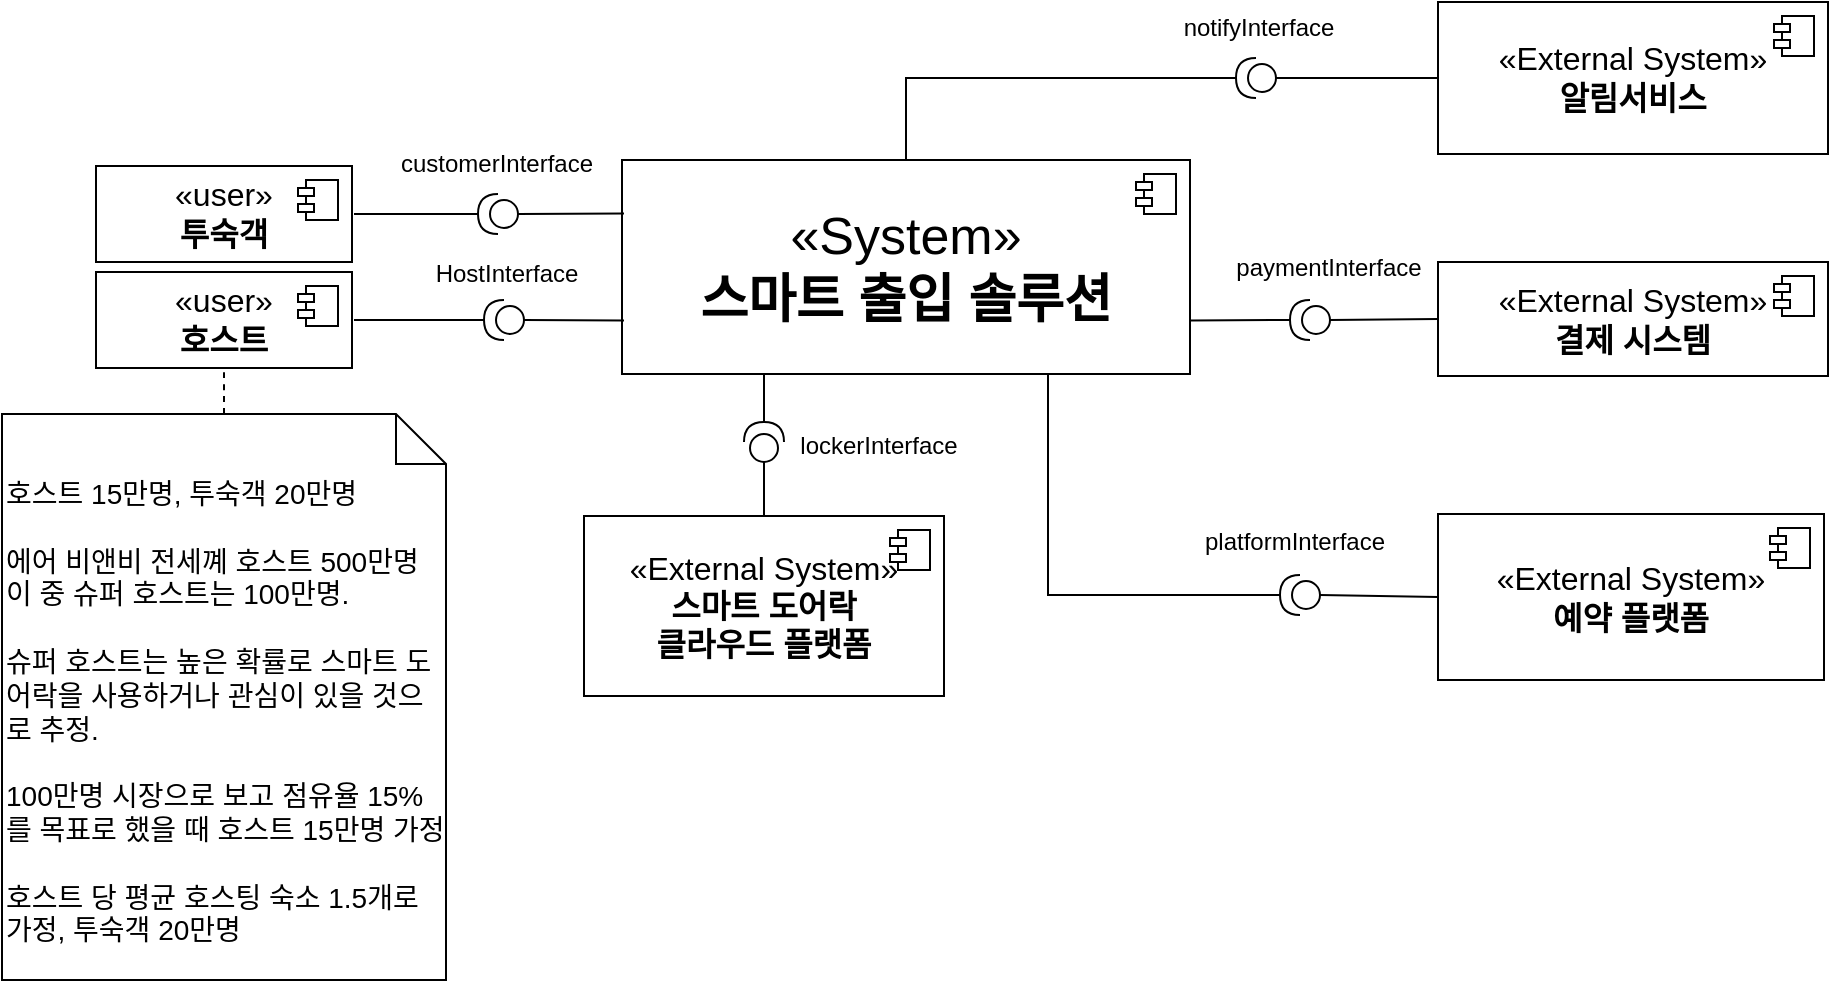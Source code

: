 <mxfile version="28.2.5">
  <diagram name="SystemContext" id="e7b-GWR40l3FWDP6B04L">
    <mxGraphModel dx="2375" dy="1430" grid="0" gridSize="10" guides="1" tooltips="1" connect="1" arrows="1" fold="1" page="0" pageScale="1" pageWidth="827" pageHeight="1169" math="0" shadow="0">
      <root>
        <mxCell id="0" />
        <mxCell id="1" parent="0" />
        <mxCell id="qy6vEbNy7jpCNFTo5P8R-1" value="«user»&lt;br&gt;&lt;b&gt;호스트&lt;/b&gt;" style="html=1;dropTarget=0;whiteSpace=wrap;fontSize=16;" vertex="1" parent="1">
          <mxGeometry x="-192" y="78" width="128" height="48" as="geometry" />
        </mxCell>
        <mxCell id="qy6vEbNy7jpCNFTo5P8R-2" value="" style="shape=module;jettyWidth=8;jettyHeight=4;fontSize=16;" vertex="1" parent="qy6vEbNy7jpCNFTo5P8R-1">
          <mxGeometry x="1" width="20" height="20" relative="1" as="geometry">
            <mxPoint x="-27" y="7" as="offset" />
          </mxGeometry>
        </mxCell>
        <mxCell id="qy6vEbNy7jpCNFTo5P8R-3" value="«External System»&lt;br&gt;&lt;b&gt;스마트 도어락&lt;/b&gt;&lt;div&gt;&lt;b&gt;클라우드 플랫폼&lt;/b&gt;&lt;/div&gt;" style="html=1;dropTarget=0;whiteSpace=wrap;fontSize=16;" vertex="1" parent="1">
          <mxGeometry x="52" y="200" width="180" height="90" as="geometry" />
        </mxCell>
        <mxCell id="qy6vEbNy7jpCNFTo5P8R-4" value="" style="shape=module;jettyWidth=8;jettyHeight=4;fontSize=16;" vertex="1" parent="qy6vEbNy7jpCNFTo5P8R-3">
          <mxGeometry x="1" width="20" height="20" relative="1" as="geometry">
            <mxPoint x="-27" y="7" as="offset" />
          </mxGeometry>
        </mxCell>
        <mxCell id="qy6vEbNy7jpCNFTo5P8R-5" value="«System»&lt;br&gt;&lt;b&gt;스마트 출입 솔루션&lt;/b&gt;" style="html=1;dropTarget=0;whiteSpace=wrap;fontSize=26;" vertex="1" parent="1">
          <mxGeometry x="71" y="22" width="284" height="107" as="geometry" />
        </mxCell>
        <mxCell id="qy6vEbNy7jpCNFTo5P8R-6" value="" style="shape=module;jettyWidth=8;jettyHeight=4;" vertex="1" parent="qy6vEbNy7jpCNFTo5P8R-5">
          <mxGeometry x="1" width="20" height="20" relative="1" as="geometry">
            <mxPoint x="-27" y="7" as="offset" />
          </mxGeometry>
        </mxCell>
        <mxCell id="qy6vEbNy7jpCNFTo5P8R-9" value="«External System»&lt;br&gt;&lt;b&gt;결제 시스템&lt;/b&gt;" style="html=1;dropTarget=0;whiteSpace=wrap;fontSize=16;" vertex="1" parent="1">
          <mxGeometry x="479" y="73" width="195" height="57" as="geometry" />
        </mxCell>
        <mxCell id="qy6vEbNy7jpCNFTo5P8R-10" value="" style="shape=module;jettyWidth=8;jettyHeight=4;fontSize=16;" vertex="1" parent="qy6vEbNy7jpCNFTo5P8R-9">
          <mxGeometry x="1" width="20" height="20" relative="1" as="geometry">
            <mxPoint x="-27" y="7" as="offset" />
          </mxGeometry>
        </mxCell>
        <mxCell id="qy6vEbNy7jpCNFTo5P8R-11" value="«External System»&lt;br&gt;&lt;b&gt;알림서비스&lt;/b&gt;" style="html=1;dropTarget=0;whiteSpace=wrap;fontSize=16;" vertex="1" parent="1">
          <mxGeometry x="479" y="-57" width="195" height="76" as="geometry" />
        </mxCell>
        <mxCell id="qy6vEbNy7jpCNFTo5P8R-12" value="" style="shape=module;jettyWidth=8;jettyHeight=4;fontSize=16;" vertex="1" parent="qy6vEbNy7jpCNFTo5P8R-11">
          <mxGeometry x="1" width="20" height="20" relative="1" as="geometry">
            <mxPoint x="-27" y="7" as="offset" />
          </mxGeometry>
        </mxCell>
        <mxCell id="qy6vEbNy7jpCNFTo5P8R-13" value="«user»&lt;br&gt;&lt;b&gt;투숙객&lt;/b&gt;" style="html=1;dropTarget=0;whiteSpace=wrap;fontSize=16;" vertex="1" parent="1">
          <mxGeometry x="-192" y="25" width="128" height="48" as="geometry" />
        </mxCell>
        <mxCell id="qy6vEbNy7jpCNFTo5P8R-14" value="" style="shape=module;jettyWidth=8;jettyHeight=4;fontSize=16;" vertex="1" parent="qy6vEbNy7jpCNFTo5P8R-13">
          <mxGeometry x="1" width="20" height="20" relative="1" as="geometry">
            <mxPoint x="-27" y="7" as="offset" />
          </mxGeometry>
        </mxCell>
        <mxCell id="qy6vEbNy7jpCNFTo5P8R-16" value="«External System»&lt;br&gt;&lt;b&gt;예약 플랫폼&lt;/b&gt;" style="html=1;dropTarget=0;whiteSpace=wrap;fontSize=16;" vertex="1" parent="1">
          <mxGeometry x="479" y="199" width="193" height="83" as="geometry" />
        </mxCell>
        <mxCell id="qy6vEbNy7jpCNFTo5P8R-17" value="" style="shape=module;jettyWidth=8;jettyHeight=4;fontSize=16;" vertex="1" parent="qy6vEbNy7jpCNFTo5P8R-16">
          <mxGeometry x="1" width="20" height="20" relative="1" as="geometry">
            <mxPoint x="-27" y="7" as="offset" />
          </mxGeometry>
        </mxCell>
        <mxCell id="qy6vEbNy7jpCNFTo5P8R-63" style="rounded=0;orthogonalLoop=1;jettySize=auto;html=1;entryX=1;entryY=0.5;entryDx=0;entryDy=0;endArrow=none;endFill=0;exitX=1;exitY=0.5;exitDx=0;exitDy=0;exitPerimeter=0;" edge="1" parent="1" source="qy6vEbNy7jpCNFTo5P8R-66">
          <mxGeometry relative="1" as="geometry">
            <mxPoint x="-63" y="49.0" as="targetPoint" />
            <mxPoint x="-30" y="40" as="sourcePoint" />
          </mxGeometry>
        </mxCell>
        <mxCell id="qy6vEbNy7jpCNFTo5P8R-64" style="rounded=0;orthogonalLoop=1;jettySize=auto;html=1;exitX=0;exitY=0.5;exitDx=0;exitDy=0;exitPerimeter=0;entryX=0;entryY=0.25;entryDx=0;entryDy=0;endArrow=none;endFill=0;" edge="1" parent="1" source="qy6vEbNy7jpCNFTo5P8R-66">
          <mxGeometry relative="1" as="geometry">
            <mxPoint x="72" y="48.75" as="targetPoint" />
            <mxPoint x="-40" y="55.66" as="sourcePoint" />
          </mxGeometry>
        </mxCell>
        <mxCell id="qy6vEbNy7jpCNFTo5P8R-65" value="customerInterface" style="text;html=1;align=center;verticalAlign=middle;resizable=0;points=[];autosize=1;strokeColor=none;fillColor=none;" vertex="1" parent="1">
          <mxGeometry x="-49" y="11" width="114" height="26" as="geometry" />
        </mxCell>
        <mxCell id="qy6vEbNy7jpCNFTo5P8R-66" value="" style="shape=providedRequiredInterface;html=1;verticalLabelPosition=bottom;sketch=0;rotation=-180;" vertex="1" parent="1">
          <mxGeometry x="-1" y="39" width="20" height="20" as="geometry" />
        </mxCell>
        <mxCell id="qy6vEbNy7jpCNFTo5P8R-67" style="rounded=0;orthogonalLoop=1;jettySize=auto;html=1;endArrow=none;endFill=0;exitX=1;exitY=0.5;exitDx=0;exitDy=0;exitPerimeter=0;entryX=1;entryY=0.5;entryDx=0;entryDy=0;" edge="1" parent="1" source="qy6vEbNy7jpCNFTo5P8R-70">
          <mxGeometry relative="1" as="geometry">
            <mxPoint x="-63" y="102" as="targetPoint" />
            <mxPoint x="-37" y="95" as="sourcePoint" />
          </mxGeometry>
        </mxCell>
        <mxCell id="qy6vEbNy7jpCNFTo5P8R-68" style="rounded=0;orthogonalLoop=1;jettySize=auto;html=1;exitX=0;exitY=0.5;exitDx=0;exitDy=0;exitPerimeter=0;entryX=0;entryY=0.75;entryDx=0;entryDy=0;endArrow=none;endFill=0;" edge="1" parent="1" source="qy6vEbNy7jpCNFTo5P8R-70">
          <mxGeometry relative="1" as="geometry">
            <mxPoint x="72" y="102.25" as="targetPoint" />
            <mxPoint x="-47" y="110.66" as="sourcePoint" />
          </mxGeometry>
        </mxCell>
        <mxCell id="qy6vEbNy7jpCNFTo5P8R-69" value="HostInterface" style="text;html=1;align=center;verticalAlign=middle;resizable=0;points=[];autosize=1;strokeColor=none;fillColor=none;" vertex="1" parent="1">
          <mxGeometry x="-32" y="66" width="89" height="26" as="geometry" />
        </mxCell>
        <mxCell id="qy6vEbNy7jpCNFTo5P8R-70" value="" style="shape=providedRequiredInterface;html=1;verticalLabelPosition=bottom;sketch=0;rotation=-180;" vertex="1" parent="1">
          <mxGeometry x="2" y="92" width="20" height="20" as="geometry" />
        </mxCell>
        <mxCell id="qy6vEbNy7jpCNFTo5P8R-72" style="rounded=0;orthogonalLoop=1;jettySize=auto;html=1;entryX=0.5;entryY=0;entryDx=0;entryDy=0;endArrow=none;endFill=0;exitX=1;exitY=0.5;exitDx=0;exitDy=0;exitPerimeter=0;edgeStyle=orthogonalEdgeStyle;" edge="1" parent="1" source="qy6vEbNy7jpCNFTo5P8R-75" target="qy6vEbNy7jpCNFTo5P8R-5">
          <mxGeometry relative="1" as="geometry">
            <mxPoint x="308" y="-19" as="targetPoint" />
            <mxPoint x="373" y="-28" as="sourcePoint" />
          </mxGeometry>
        </mxCell>
        <mxCell id="qy6vEbNy7jpCNFTo5P8R-73" style="rounded=0;orthogonalLoop=1;jettySize=auto;html=1;exitX=0;exitY=0.5;exitDx=0;exitDy=0;exitPerimeter=0;entryX=0;entryY=0.5;entryDx=0;entryDy=0;endArrow=none;endFill=0;" edge="1" parent="1" source="qy6vEbNy7jpCNFTo5P8R-75" target="qy6vEbNy7jpCNFTo5P8R-11">
          <mxGeometry relative="1" as="geometry">
            <mxPoint x="458" y="-19" as="targetPoint" />
            <mxPoint x="363" y="-10.34" as="sourcePoint" />
          </mxGeometry>
        </mxCell>
        <mxCell id="qy6vEbNy7jpCNFTo5P8R-74" value="notifyInterface" style="text;html=1;align=center;verticalAlign=middle;resizable=0;points=[];autosize=1;strokeColor=none;fillColor=none;" vertex="1" parent="1">
          <mxGeometry x="342" y="-57" width="93" height="26" as="geometry" />
        </mxCell>
        <mxCell id="qy6vEbNy7jpCNFTo5P8R-75" value="" style="shape=providedRequiredInterface;html=1;verticalLabelPosition=bottom;sketch=0;rotation=-180;" vertex="1" parent="1">
          <mxGeometry x="378" y="-29" width="20" height="20" as="geometry" />
        </mxCell>
        <mxCell id="qy6vEbNy7jpCNFTo5P8R-92" style="rounded=0;orthogonalLoop=1;jettySize=auto;html=1;entryX=1;entryY=0.75;entryDx=0;entryDy=0;endArrow=none;endFill=0;exitX=1;exitY=0.5;exitDx=0;exitDy=0;exitPerimeter=0;" edge="1" parent="1" source="qy6vEbNy7jpCNFTo5P8R-95" target="qy6vEbNy7jpCNFTo5P8R-5">
          <mxGeometry relative="1" as="geometry">
            <mxPoint x="363" y="82" as="targetPoint" />
            <mxPoint x="428" y="73" as="sourcePoint" />
          </mxGeometry>
        </mxCell>
        <mxCell id="qy6vEbNy7jpCNFTo5P8R-93" style="rounded=0;orthogonalLoop=1;jettySize=auto;html=1;exitX=0;exitY=0.5;exitDx=0;exitDy=0;exitPerimeter=0;entryX=0;entryY=0.5;entryDx=0;entryDy=0;endArrow=none;endFill=0;" edge="1" parent="1" source="qy6vEbNy7jpCNFTo5P8R-95" target="qy6vEbNy7jpCNFTo5P8R-9">
          <mxGeometry relative="1" as="geometry">
            <mxPoint x="513" y="82" as="targetPoint" />
            <mxPoint x="418" y="90.66" as="sourcePoint" />
          </mxGeometry>
        </mxCell>
        <mxCell id="qy6vEbNy7jpCNFTo5P8R-94" value="paymentInterface" style="text;html=1;align=center;verticalAlign=middle;resizable=0;points=[];autosize=1;strokeColor=none;fillColor=none;" vertex="1" parent="1">
          <mxGeometry x="368" y="62.5" width="111" height="26" as="geometry" />
        </mxCell>
        <mxCell id="qy6vEbNy7jpCNFTo5P8R-95" value="" style="shape=providedRequiredInterface;html=1;verticalLabelPosition=bottom;sketch=0;rotation=-180;" vertex="1" parent="1">
          <mxGeometry x="405" y="92" width="20" height="20" as="geometry" />
        </mxCell>
        <mxCell id="qy6vEbNy7jpCNFTo5P8R-100" style="edgeStyle=orthogonalEdgeStyle;rounded=0;orthogonalLoop=1;jettySize=auto;html=1;exitX=1;exitY=0.5;exitDx=0;exitDy=0;exitPerimeter=0;endArrow=none;endFill=0;entryX=0.25;entryY=1;entryDx=0;entryDy=0;" edge="1" parent="1" source="qy6vEbNy7jpCNFTo5P8R-102" target="qy6vEbNy7jpCNFTo5P8R-5">
          <mxGeometry relative="1" as="geometry">
            <mxPoint x="207" y="148" as="targetPoint" />
          </mxGeometry>
        </mxCell>
        <mxCell id="qy6vEbNy7jpCNFTo5P8R-101" style="edgeStyle=orthogonalEdgeStyle;rounded=0;orthogonalLoop=1;jettySize=auto;html=1;exitX=0;exitY=0.5;exitDx=0;exitDy=0;exitPerimeter=0;endArrow=none;endFill=0;entryX=0.5;entryY=0;entryDx=0;entryDy=0;" edge="1" parent="1" source="qy6vEbNy7jpCNFTo5P8R-102" target="qy6vEbNy7jpCNFTo5P8R-3">
          <mxGeometry relative="1" as="geometry">
            <mxPoint x="206" y="249" as="targetPoint" />
          </mxGeometry>
        </mxCell>
        <mxCell id="qy6vEbNy7jpCNFTo5P8R-102" value="" style="shape=providedRequiredInterface;html=1;verticalLabelPosition=bottom;sketch=0;rotation=-90;" vertex="1" parent="1">
          <mxGeometry x="132" y="153" width="20" height="20" as="geometry" />
        </mxCell>
        <mxCell id="qy6vEbNy7jpCNFTo5P8R-103" value="lockerInterface" style="text;html=1;align=center;verticalAlign=middle;resizable=0;points=[];autosize=1;strokeColor=none;fillColor=none;" vertex="1" parent="1">
          <mxGeometry x="150" y="152" width="97" height="26" as="geometry" />
        </mxCell>
        <mxCell id="qy6vEbNy7jpCNFTo5P8R-104" style="rounded=0;orthogonalLoop=1;jettySize=auto;html=1;entryX=0.75;entryY=1;entryDx=0;entryDy=0;endArrow=none;endFill=0;exitX=1;exitY=0.5;exitDx=0;exitDy=0;exitPerimeter=0;edgeStyle=orthogonalEdgeStyle;" edge="1" parent="1" source="qy6vEbNy7jpCNFTo5P8R-107" target="qy6vEbNy7jpCNFTo5P8R-5">
          <mxGeometry relative="1" as="geometry">
            <mxPoint x="339" y="239.5" as="targetPoint" />
            <mxPoint x="412" y="210.5" as="sourcePoint" />
          </mxGeometry>
        </mxCell>
        <mxCell id="qy6vEbNy7jpCNFTo5P8R-105" style="rounded=0;orthogonalLoop=1;jettySize=auto;html=1;exitX=0;exitY=0.5;exitDx=0;exitDy=0;exitPerimeter=0;entryX=0;entryY=0.5;entryDx=0;entryDy=0;endArrow=none;endFill=0;" edge="1" parent="1" source="qy6vEbNy7jpCNFTo5P8R-107" target="qy6vEbNy7jpCNFTo5P8R-16">
          <mxGeometry relative="1" as="geometry">
            <mxPoint x="515" y="239.5" as="targetPoint" />
            <mxPoint x="402" y="228.16" as="sourcePoint" />
          </mxGeometry>
        </mxCell>
        <mxCell id="qy6vEbNy7jpCNFTo5P8R-106" value="platformInterface" style="text;html=1;align=center;verticalAlign=middle;resizable=0;points=[];autosize=1;strokeColor=none;fillColor=none;" vertex="1" parent="1">
          <mxGeometry x="353" y="200" width="108" height="26" as="geometry" />
        </mxCell>
        <mxCell id="qy6vEbNy7jpCNFTo5P8R-107" value="" style="shape=providedRequiredInterface;html=1;verticalLabelPosition=bottom;sketch=0;rotation=-180;" vertex="1" parent="1">
          <mxGeometry x="400" y="229.5" width="20" height="20" as="geometry" />
        </mxCell>
        <mxCell id="qy6vEbNy7jpCNFTo5P8R-111" style="edgeStyle=none;shape=connector;curved=1;rounded=0;orthogonalLoop=1;jettySize=auto;html=1;exitX=0.5;exitY=0;exitDx=0;exitDy=0;exitPerimeter=0;entryX=0.5;entryY=1;entryDx=0;entryDy=0;dashed=1;strokeColor=default;align=center;verticalAlign=middle;fontFamily=Helvetica;fontSize=12;fontColor=default;labelBackgroundColor=default;startSize=8;endArrow=none;endFill=0;endSize=8;" edge="1" parent="1" source="qy6vEbNy7jpCNFTo5P8R-108" target="qy6vEbNy7jpCNFTo5P8R-1">
          <mxGeometry relative="1" as="geometry" />
        </mxCell>
        <mxCell id="qy6vEbNy7jpCNFTo5P8R-108" value="&lt;div&gt;&lt;span style=&quot;font-size: 14px;&quot;&gt;호스트 15만명, 투숙객 20만명&lt;/span&gt;&lt;/div&gt;&lt;span style=&quot;font-size: 14px;&quot;&gt;&lt;div&gt;&lt;span style=&quot;font-size: 14px;&quot;&gt;&lt;br&gt;&lt;/span&gt;&lt;/div&gt;&lt;div&gt;&lt;div style=&quot;font-size: 12px;&quot;&gt;&lt;span style=&quot;font-size: 14px; background-color: transparent; color: light-dark(rgb(0, 0, 0), rgb(255, 255, 255));&quot;&gt;에어 비앤비 전세꼐 호스트 500만명&lt;/span&gt;&lt;/div&gt;&lt;div style=&quot;font-size: 12px;&quot;&gt;&lt;font style=&quot;font-size: 14px;&quot;&gt;이 중 슈퍼 호스트는 100만명.&lt;/font&gt;&lt;/div&gt;&lt;div style=&quot;font-size: 12px;&quot;&gt;&lt;font style=&quot;font-size: 14px;&quot;&gt;&lt;br&gt;&lt;/font&gt;&lt;/div&gt;&lt;div style=&quot;font-size: 12px;&quot;&gt;&lt;font style=&quot;font-size: 14px;&quot;&gt;슈퍼 호스트는 높은 확률로 스마트 도어락을 사용하거나 관심이 있을 것으로 추정.&lt;/font&gt;&lt;/div&gt;&lt;div style=&quot;font-size: 12px;&quot;&gt;&lt;font style=&quot;font-size: 14px;&quot;&gt;&lt;br&gt;&lt;/font&gt;&lt;/div&gt;&lt;div style=&quot;font-size: 12px;&quot;&gt;&lt;font style=&quot;font-size: 14px;&quot;&gt;100만명 시장으로 보고 점유율 15%를 목표로 했을 때&amp;nbsp;&lt;/font&gt;&lt;span style=&quot;background-color: transparent; color: light-dark(rgb(0, 0, 0), rgb(255, 255, 255)); font-size: 14px;&quot;&gt;호스트 15만명 가정&lt;/span&gt;&lt;/div&gt;&lt;/div&gt;&lt;/span&gt;&lt;div&gt;&lt;span style=&quot;font-size: 14px;&quot;&gt;&lt;br&gt;&lt;/span&gt;&lt;/div&gt;&lt;div&gt;&lt;span style=&quot;font-size: 14px;&quot;&gt;호스트 당 평균 호스팅 숙소 1.5개로 가정, 투숙객 20만명&lt;/span&gt;&lt;/div&gt;" style="shape=note2;boundedLbl=1;html=1;size=25;verticalAlign=top;align=left;spacing=2;whiteSpace=wrap;spacingBottom=0;fontSize=12;" vertex="1" parent="1">
          <mxGeometry x="-239" y="149" width="222" height="283" as="geometry" />
        </mxCell>
      </root>
    </mxGraphModel>
  </diagram>
</mxfile>
